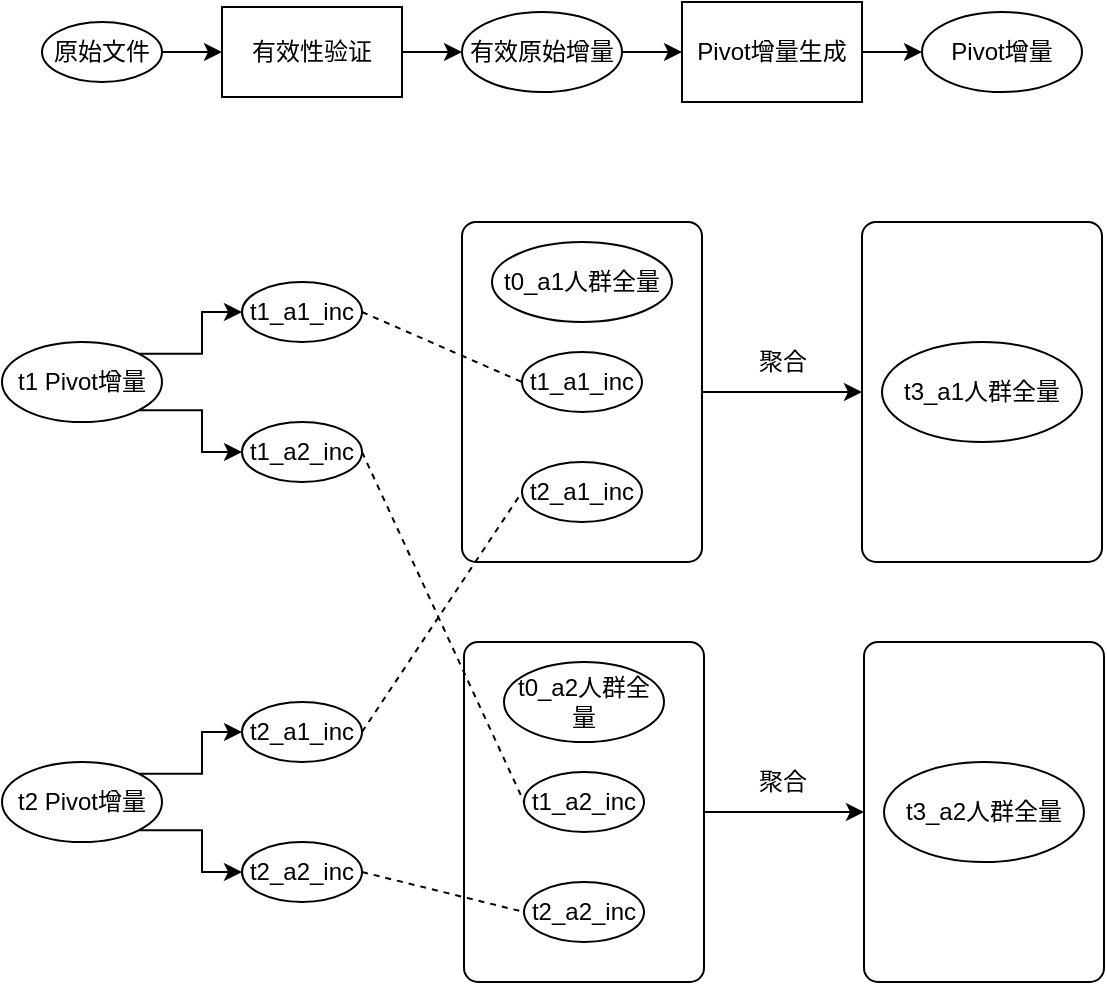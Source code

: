 <mxfile version="13.7.3" type="github">
  <diagram id="WpWAgNrEzsikjxltoCJs" name="Page-1">
    <mxGraphModel dx="1422" dy="762" grid="1" gridSize="10" guides="1" tooltips="1" connect="1" arrows="1" fold="1" page="1" pageScale="1" pageWidth="827" pageHeight="1169" math="0" shadow="0">
      <root>
        <mxCell id="0" />
        <mxCell id="1" parent="0" />
        <mxCell id="dNi8TWgVf9sgywV-0krQ-15" value="" style="edgeStyle=orthogonalEdgeStyle;rounded=0;orthogonalLoop=1;jettySize=auto;html=1;" edge="1" parent="1" source="dNi8TWgVf9sgywV-0krQ-5" target="dNi8TWgVf9sgywV-0krQ-14">
          <mxGeometry relative="1" as="geometry" />
        </mxCell>
        <mxCell id="dNi8TWgVf9sgywV-0krQ-5" value="Pivot增量生成" style="rounded=0;whiteSpace=wrap;html=1;" vertex="1" parent="1">
          <mxGeometry x="380" y="60" width="90" height="50" as="geometry" />
        </mxCell>
        <mxCell id="dNi8TWgVf9sgywV-0krQ-11" value="" style="edgeStyle=orthogonalEdgeStyle;rounded=0;orthogonalLoop=1;jettySize=auto;html=1;" edge="1" parent="1" source="dNi8TWgVf9sgywV-0krQ-7" target="dNi8TWgVf9sgywV-0krQ-8">
          <mxGeometry relative="1" as="geometry" />
        </mxCell>
        <mxCell id="dNi8TWgVf9sgywV-0krQ-7" value="原始文件" style="ellipse;whiteSpace=wrap;html=1;" vertex="1" parent="1">
          <mxGeometry x="60" y="70" width="60" height="30" as="geometry" />
        </mxCell>
        <mxCell id="dNi8TWgVf9sgywV-0krQ-12" value="" style="edgeStyle=orthogonalEdgeStyle;rounded=0;orthogonalLoop=1;jettySize=auto;html=1;" edge="1" parent="1" source="dNi8TWgVf9sgywV-0krQ-8" target="dNi8TWgVf9sgywV-0krQ-10">
          <mxGeometry relative="1" as="geometry" />
        </mxCell>
        <mxCell id="dNi8TWgVf9sgywV-0krQ-8" value="有效性验证" style="rounded=0;whiteSpace=wrap;html=1;" vertex="1" parent="1">
          <mxGeometry x="150" y="62.5" width="90" height="45" as="geometry" />
        </mxCell>
        <mxCell id="dNi8TWgVf9sgywV-0krQ-13" value="" style="edgeStyle=orthogonalEdgeStyle;rounded=0;orthogonalLoop=1;jettySize=auto;html=1;" edge="1" parent="1" source="dNi8TWgVf9sgywV-0krQ-10" target="dNi8TWgVf9sgywV-0krQ-5">
          <mxGeometry relative="1" as="geometry" />
        </mxCell>
        <mxCell id="dNi8TWgVf9sgywV-0krQ-10" value="有效原始增量" style="ellipse;whiteSpace=wrap;html=1;" vertex="1" parent="1">
          <mxGeometry x="270" y="65" width="80" height="40" as="geometry" />
        </mxCell>
        <mxCell id="dNi8TWgVf9sgywV-0krQ-14" value="Pivot增量" style="ellipse;whiteSpace=wrap;html=1;" vertex="1" parent="1">
          <mxGeometry x="500" y="65" width="80" height="40" as="geometry" />
        </mxCell>
        <mxCell id="dNi8TWgVf9sgywV-0krQ-22" style="edgeStyle=orthogonalEdgeStyle;rounded=0;orthogonalLoop=1;jettySize=auto;html=1;exitX=1;exitY=0;exitDx=0;exitDy=0;entryX=0;entryY=0.5;entryDx=0;entryDy=0;" edge="1" parent="1" source="dNi8TWgVf9sgywV-0krQ-17" target="dNi8TWgVf9sgywV-0krQ-32">
          <mxGeometry relative="1" as="geometry">
            <mxPoint x="160" y="190" as="targetPoint" />
          </mxGeometry>
        </mxCell>
        <mxCell id="dNi8TWgVf9sgywV-0krQ-24" style="edgeStyle=orthogonalEdgeStyle;rounded=0;orthogonalLoop=1;jettySize=auto;html=1;exitX=1;exitY=1;exitDx=0;exitDy=0;entryX=0;entryY=0.5;entryDx=0;entryDy=0;" edge="1" parent="1" source="dNi8TWgVf9sgywV-0krQ-17" target="dNi8TWgVf9sgywV-0krQ-34">
          <mxGeometry relative="1" as="geometry">
            <mxPoint x="160" y="310" as="targetPoint" />
          </mxGeometry>
        </mxCell>
        <mxCell id="dNi8TWgVf9sgywV-0krQ-17" value="t1 Pivot增量" style="ellipse;whiteSpace=wrap;html=1;" vertex="1" parent="1">
          <mxGeometry x="40" y="230" width="80" height="40" as="geometry" />
        </mxCell>
        <mxCell id="dNi8TWgVf9sgywV-0krQ-57" value="" style="edgeStyle=orthogonalEdgeStyle;rounded=0;orthogonalLoop=1;jettySize=auto;html=1;" edge="1" parent="1" source="dNi8TWgVf9sgywV-0krQ-29" target="dNi8TWgVf9sgywV-0krQ-56">
          <mxGeometry relative="1" as="geometry" />
        </mxCell>
        <mxCell id="dNi8TWgVf9sgywV-0krQ-29" value="" style="rounded=1;whiteSpace=wrap;html=1;absoluteArcSize=1;arcSize=14;strokeWidth=1;" vertex="1" parent="1">
          <mxGeometry x="270" y="170" width="120" height="170" as="geometry" />
        </mxCell>
        <mxCell id="dNi8TWgVf9sgywV-0krQ-30" value="t0_a1人群全量" style="ellipse;whiteSpace=wrap;html=1;" vertex="1" parent="1">
          <mxGeometry x="285" y="180" width="90" height="40" as="geometry" />
        </mxCell>
        <mxCell id="dNi8TWgVf9sgywV-0krQ-32" value="t1_a1_inc" style="ellipse;whiteSpace=wrap;html=1;" vertex="1" parent="1">
          <mxGeometry x="160" y="200" width="60" height="30" as="geometry" />
        </mxCell>
        <mxCell id="dNi8TWgVf9sgywV-0krQ-34" value="t1_a2_inc" style="ellipse;whiteSpace=wrap;html=1;" vertex="1" parent="1">
          <mxGeometry x="160" y="270" width="60" height="30" as="geometry" />
        </mxCell>
        <mxCell id="dNi8TWgVf9sgywV-0krQ-36" value="t1_a1_inc" style="ellipse;whiteSpace=wrap;html=1;" vertex="1" parent="1">
          <mxGeometry x="300" y="235" width="60" height="30" as="geometry" />
        </mxCell>
        <mxCell id="dNi8TWgVf9sgywV-0krQ-61" value="" style="edgeStyle=orthogonalEdgeStyle;rounded=0;orthogonalLoop=1;jettySize=auto;html=1;" edge="1" parent="1" source="dNi8TWgVf9sgywV-0krQ-38" target="dNi8TWgVf9sgywV-0krQ-60">
          <mxGeometry relative="1" as="geometry" />
        </mxCell>
        <mxCell id="dNi8TWgVf9sgywV-0krQ-38" value="" style="rounded=1;whiteSpace=wrap;html=1;absoluteArcSize=1;arcSize=14;strokeWidth=1;" vertex="1" parent="1">
          <mxGeometry x="271" y="380" width="120" height="170" as="geometry" />
        </mxCell>
        <mxCell id="dNi8TWgVf9sgywV-0krQ-39" value="t0_a2人群全量" style="ellipse;whiteSpace=wrap;html=1;" vertex="1" parent="1">
          <mxGeometry x="291" y="390" width="80" height="40" as="geometry" />
        </mxCell>
        <mxCell id="dNi8TWgVf9sgywV-0krQ-40" value="t1_a2_inc" style="ellipse;whiteSpace=wrap;html=1;" vertex="1" parent="1">
          <mxGeometry x="301" y="445" width="60" height="30" as="geometry" />
        </mxCell>
        <mxCell id="dNi8TWgVf9sgywV-0krQ-41" style="edgeStyle=orthogonalEdgeStyle;rounded=0;orthogonalLoop=1;jettySize=auto;html=1;exitX=1;exitY=0;exitDx=0;exitDy=0;entryX=0;entryY=0.5;entryDx=0;entryDy=0;" edge="1" parent="1" source="dNi8TWgVf9sgywV-0krQ-43" target="dNi8TWgVf9sgywV-0krQ-44">
          <mxGeometry relative="1" as="geometry">
            <mxPoint x="160" y="400" as="targetPoint" />
          </mxGeometry>
        </mxCell>
        <mxCell id="dNi8TWgVf9sgywV-0krQ-42" style="edgeStyle=orthogonalEdgeStyle;rounded=0;orthogonalLoop=1;jettySize=auto;html=1;exitX=1;exitY=1;exitDx=0;exitDy=0;entryX=0;entryY=0.5;entryDx=0;entryDy=0;" edge="1" parent="1" source="dNi8TWgVf9sgywV-0krQ-43" target="dNi8TWgVf9sgywV-0krQ-45">
          <mxGeometry relative="1" as="geometry">
            <mxPoint x="160" y="520" as="targetPoint" />
          </mxGeometry>
        </mxCell>
        <mxCell id="dNi8TWgVf9sgywV-0krQ-43" value="t2 Pivot增量" style="ellipse;whiteSpace=wrap;html=1;" vertex="1" parent="1">
          <mxGeometry x="40" y="440" width="80" height="40" as="geometry" />
        </mxCell>
        <mxCell id="dNi8TWgVf9sgywV-0krQ-44" value="t2_a1_inc" style="ellipse;whiteSpace=wrap;html=1;" vertex="1" parent="1">
          <mxGeometry x="160" y="410" width="60" height="30" as="geometry" />
        </mxCell>
        <mxCell id="dNi8TWgVf9sgywV-0krQ-45" value="t2_a2_inc" style="ellipse;whiteSpace=wrap;html=1;" vertex="1" parent="1">
          <mxGeometry x="160" y="480" width="60" height="30" as="geometry" />
        </mxCell>
        <mxCell id="dNi8TWgVf9sgywV-0krQ-48" value="" style="endArrow=none;dashed=1;html=1;exitX=1;exitY=0.5;exitDx=0;exitDy=0;entryX=0;entryY=0.5;entryDx=0;entryDy=0;" edge="1" parent="1" source="dNi8TWgVf9sgywV-0krQ-32" target="dNi8TWgVf9sgywV-0krQ-36">
          <mxGeometry width="50" height="50" relative="1" as="geometry">
            <mxPoint x="310" y="320" as="sourcePoint" />
            <mxPoint x="360" y="270" as="targetPoint" />
          </mxGeometry>
        </mxCell>
        <mxCell id="dNi8TWgVf9sgywV-0krQ-49" value="t2_a1_inc" style="ellipse;whiteSpace=wrap;html=1;" vertex="1" parent="1">
          <mxGeometry x="300" y="290" width="60" height="30" as="geometry" />
        </mxCell>
        <mxCell id="dNi8TWgVf9sgywV-0krQ-50" value="" style="endArrow=none;dashed=1;html=1;exitX=1;exitY=0.5;exitDx=0;exitDy=0;entryX=0;entryY=0.5;entryDx=0;entryDy=0;" edge="1" parent="1" source="dNi8TWgVf9sgywV-0krQ-44" target="dNi8TWgVf9sgywV-0krQ-49">
          <mxGeometry width="50" height="50" relative="1" as="geometry">
            <mxPoint x="310" y="320" as="sourcePoint" />
            <mxPoint x="360" y="270" as="targetPoint" />
          </mxGeometry>
        </mxCell>
        <mxCell id="dNi8TWgVf9sgywV-0krQ-51" value="" style="endArrow=none;dashed=1;html=1;exitX=1;exitY=0.5;exitDx=0;exitDy=0;entryX=0;entryY=0.5;entryDx=0;entryDy=0;" edge="1" parent="1" source="dNi8TWgVf9sgywV-0krQ-34" target="dNi8TWgVf9sgywV-0krQ-40">
          <mxGeometry width="50" height="50" relative="1" as="geometry">
            <mxPoint x="230" y="225" as="sourcePoint" />
            <mxPoint x="310" y="260" as="targetPoint" />
          </mxGeometry>
        </mxCell>
        <mxCell id="dNi8TWgVf9sgywV-0krQ-52" value="t2_a2_inc" style="ellipse;whiteSpace=wrap;html=1;" vertex="1" parent="1">
          <mxGeometry x="301" y="500" width="60" height="30" as="geometry" />
        </mxCell>
        <mxCell id="dNi8TWgVf9sgywV-0krQ-53" value="" style="endArrow=none;dashed=1;html=1;exitX=1;exitY=0.5;exitDx=0;exitDy=0;entryX=0;entryY=0.5;entryDx=0;entryDy=0;" edge="1" parent="1" source="dNi8TWgVf9sgywV-0krQ-45" target="dNi8TWgVf9sgywV-0krQ-52">
          <mxGeometry width="50" height="50" relative="1" as="geometry">
            <mxPoint x="230" y="435" as="sourcePoint" />
            <mxPoint x="310" y="315" as="targetPoint" />
          </mxGeometry>
        </mxCell>
        <mxCell id="dNi8TWgVf9sgywV-0krQ-56" value="" style="rounded=1;whiteSpace=wrap;html=1;absoluteArcSize=1;arcSize=14;strokeWidth=1;" vertex="1" parent="1">
          <mxGeometry x="470" y="170" width="120" height="170" as="geometry" />
        </mxCell>
        <mxCell id="dNi8TWgVf9sgywV-0krQ-58" value="聚合" style="text;html=1;align=center;verticalAlign=middle;resizable=0;points=[];autosize=1;" vertex="1" parent="1">
          <mxGeometry x="410" y="230" width="40" height="20" as="geometry" />
        </mxCell>
        <mxCell id="dNi8TWgVf9sgywV-0krQ-59" value="t3_a1人群全量" style="ellipse;whiteSpace=wrap;html=1;" vertex="1" parent="1">
          <mxGeometry x="480" y="230" width="100" height="50" as="geometry" />
        </mxCell>
        <mxCell id="dNi8TWgVf9sgywV-0krQ-60" value="" style="rounded=1;whiteSpace=wrap;html=1;absoluteArcSize=1;arcSize=14;strokeWidth=1;" vertex="1" parent="1">
          <mxGeometry x="471" y="380" width="120" height="170" as="geometry" />
        </mxCell>
        <mxCell id="dNi8TWgVf9sgywV-0krQ-62" value="聚合" style="text;html=1;align=center;verticalAlign=middle;resizable=0;points=[];autosize=1;" vertex="1" parent="1">
          <mxGeometry x="410" y="440" width="40" height="20" as="geometry" />
        </mxCell>
        <mxCell id="dNi8TWgVf9sgywV-0krQ-63" value="t3_a2人群全量" style="ellipse;whiteSpace=wrap;html=1;" vertex="1" parent="1">
          <mxGeometry x="481" y="440" width="100" height="50" as="geometry" />
        </mxCell>
      </root>
    </mxGraphModel>
  </diagram>
</mxfile>
